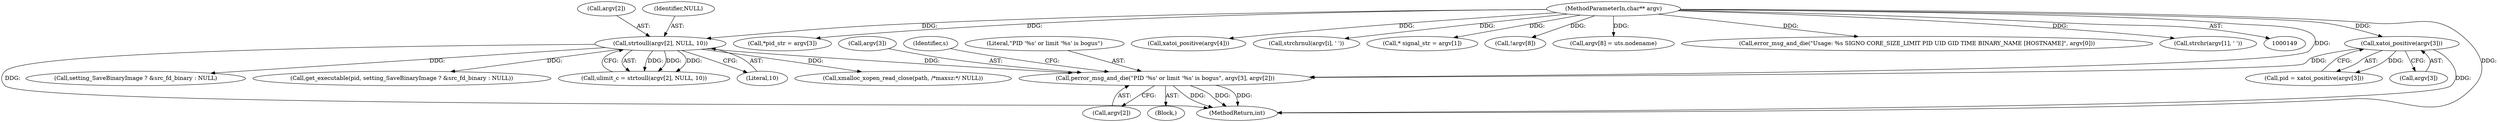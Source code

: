 digraph "0_abrt_8939398b82006ba1fec4ed491339fc075f43fc7c_1@pointer" {
"1000328" [label="(Call,perror_msg_and_die(\"PID '%s' or limit '%s' is bogus\", argv[3], argv[2]))"];
"1000310" [label="(Call,xatoi_positive(argv[3]))"];
"1000151" [label="(MethodParameterIn,char** argv)"];
"1000277" [label="(Call,strtoull(argv[2], NULL, 10))"];
"1000302" [label="(Call,*pid_str = argv[3])"];
"1000278" [label="(Call,argv[2])"];
"1000333" [label="(Call,argv[2])"];
"1000330" [label="(Call,argv[3])"];
"1000151" [label="(MethodParameterIn,char** argv)"];
"1000308" [label="(Call,pid = xatoi_positive(argv[3]))"];
"1000311" [label="(Call,argv[3])"];
"1000327" [label="(Block,)"];
"1000328" [label="(Call,perror_msg_and_die(\"PID '%s' or limit '%s' is bogus\", argv[3], argv[2]))"];
"1000317" [label="(Call,xatoi_positive(argv[4]))"];
"1000310" [label="(Call,xatoi_positive(argv[3]))"];
"1000379" [label="(Call,setting_SaveBinaryImage ? &src_fd_binary : NULL)"];
"1000339" [label="(Identifier,s)"];
"1000377" [label="(Call,get_executable(pid, setting_SaveBinaryImage ? &src_fd_binary : NULL))"];
"1000203" [label="(Call,strchrnul(argv[i], ' '))"];
"1000264" [label="(Call,* signal_str = argv[1])"];
"1000275" [label="(Call,ulimit_c = strtoull(argv[2], NULL, 10))"];
"1000281" [label="(Identifier,NULL)"];
"1000277" [label="(Call,strtoull(argv[2], NULL, 10))"];
"1000282" [label="(Literal,10)"];
"1000353" [label="(Call,!argv[8])"];
"1000361" [label="(Call,argv[8] = uts.nodename)"];
"1000178" [label="(Call,error_msg_and_die(\"Usage: %s SIGNO CORE_SIZE_LIMIT PID UID GID TIME BINARY_NAME [HOSTNAME]\", argv[0]))"];
"1000184" [label="(Call,strchr(argv[1], ' '))"];
"1001237" [label="(MethodReturn,int)"];
"1000329" [label="(Literal,\"PID '%s' or limit '%s' is bogus\")"];
"1000412" [label="(Call,xmalloc_xopen_read_close(path, /*maxsz:*/ NULL))"];
"1000328" -> "1000327"  [label="AST: "];
"1000328" -> "1000333"  [label="CFG: "];
"1000329" -> "1000328"  [label="AST: "];
"1000330" -> "1000328"  [label="AST: "];
"1000333" -> "1000328"  [label="AST: "];
"1000339" -> "1000328"  [label="CFG: "];
"1000328" -> "1001237"  [label="DDG: "];
"1000328" -> "1001237"  [label="DDG: "];
"1000328" -> "1001237"  [label="DDG: "];
"1000310" -> "1000328"  [label="DDG: "];
"1000151" -> "1000328"  [label="DDG: "];
"1000277" -> "1000328"  [label="DDG: "];
"1000310" -> "1000308"  [label="AST: "];
"1000310" -> "1000311"  [label="CFG: "];
"1000311" -> "1000310"  [label="AST: "];
"1000308" -> "1000310"  [label="CFG: "];
"1000310" -> "1001237"  [label="DDG: "];
"1000310" -> "1000308"  [label="DDG: "];
"1000151" -> "1000310"  [label="DDG: "];
"1000151" -> "1000149"  [label="AST: "];
"1000151" -> "1001237"  [label="DDG: "];
"1000151" -> "1000178"  [label="DDG: "];
"1000151" -> "1000184"  [label="DDG: "];
"1000151" -> "1000203"  [label="DDG: "];
"1000151" -> "1000264"  [label="DDG: "];
"1000151" -> "1000277"  [label="DDG: "];
"1000151" -> "1000302"  [label="DDG: "];
"1000151" -> "1000317"  [label="DDG: "];
"1000151" -> "1000353"  [label="DDG: "];
"1000151" -> "1000361"  [label="DDG: "];
"1000277" -> "1000275"  [label="AST: "];
"1000277" -> "1000282"  [label="CFG: "];
"1000278" -> "1000277"  [label="AST: "];
"1000281" -> "1000277"  [label="AST: "];
"1000282" -> "1000277"  [label="AST: "];
"1000275" -> "1000277"  [label="CFG: "];
"1000277" -> "1001237"  [label="DDG: "];
"1000277" -> "1000275"  [label="DDG: "];
"1000277" -> "1000275"  [label="DDG: "];
"1000277" -> "1000275"  [label="DDG: "];
"1000277" -> "1000377"  [label="DDG: "];
"1000277" -> "1000379"  [label="DDG: "];
"1000277" -> "1000412"  [label="DDG: "];
}
